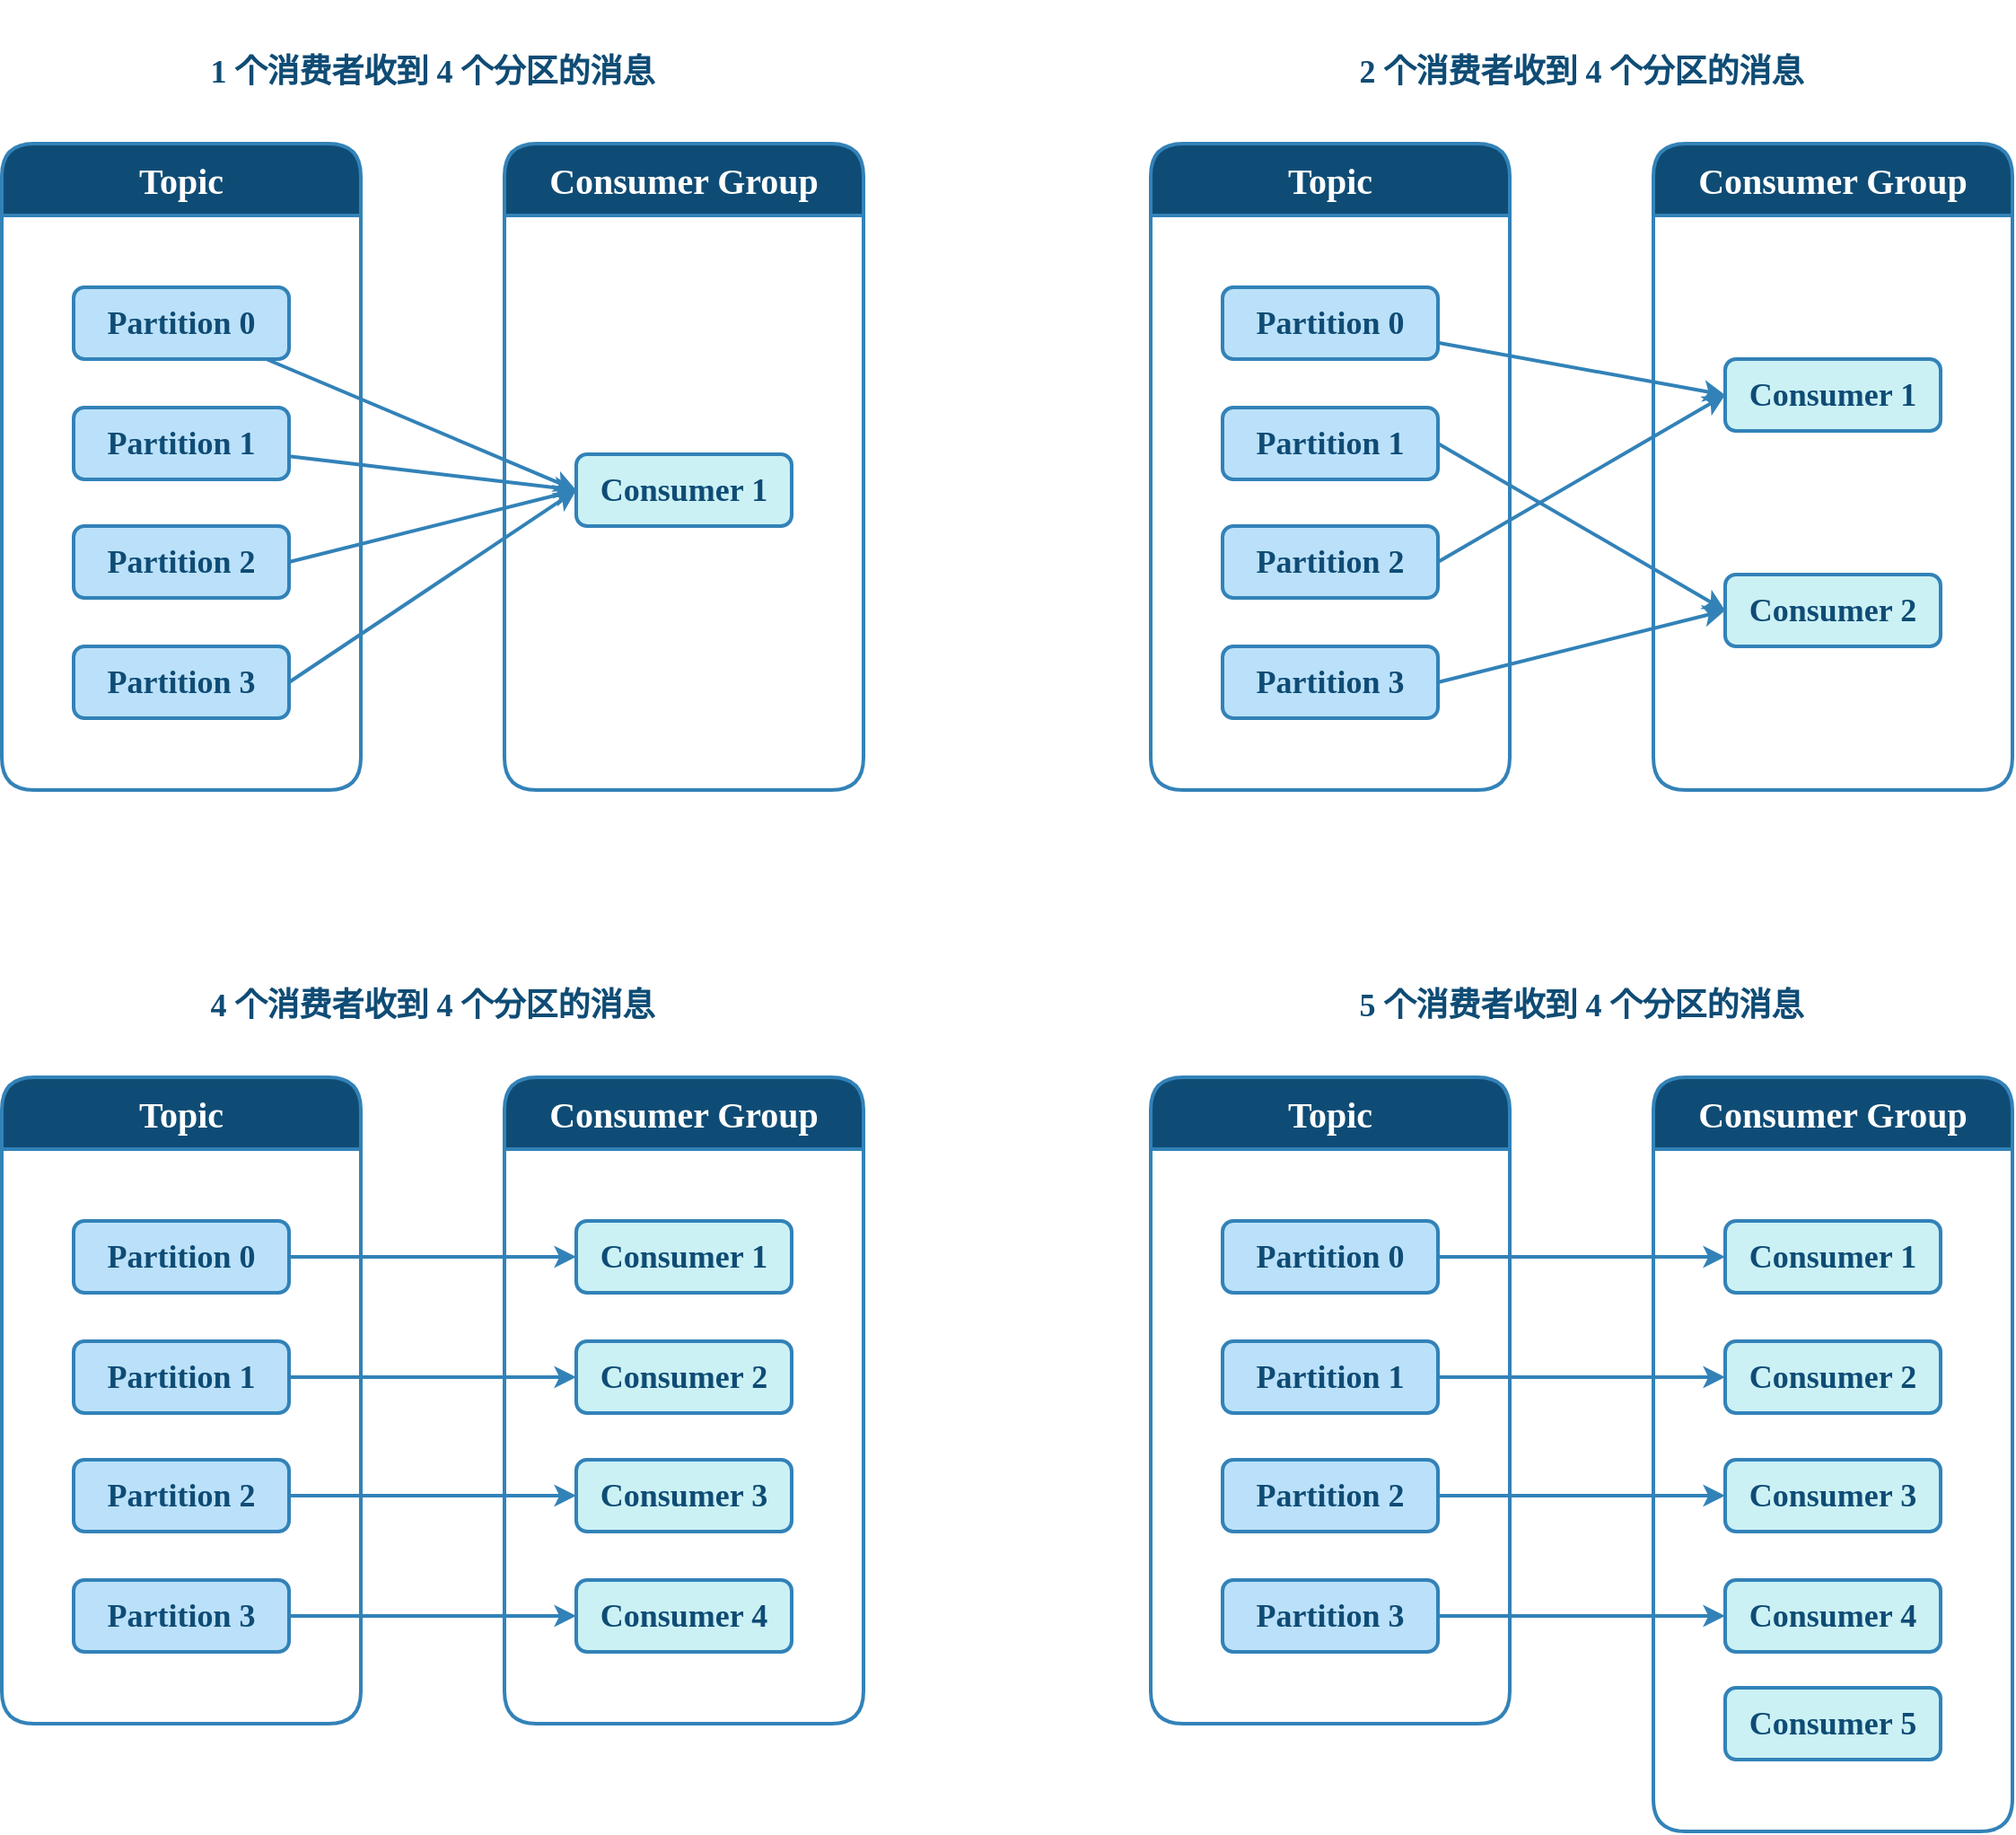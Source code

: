 <mxfile compressed="true" version="22.0.3" type="device" pages="3"><diagram id="V_rw0DIyoFfJU_OrGVso" name="消费者群组"><mxGraphModel dx="1050" dy="638" grid="1" gridSize="10" guides="1" tooltips="1" connect="1" arrows="1" fold="1" page="1" pageScale="1" pageWidth="1654" pageHeight="1169" math="0" shadow="0"><root><mxCell id="0"/><mxCell id="1" parent="0"/><mxCell id="Us1qPy2KGI9RhIy23v0Y-8" style="edgeStyle=none;shape=connector;rounded=1;orthogonalLoop=1;jettySize=auto;html=1;entryX=0;entryY=0.5;entryDx=0;entryDy=0;labelBackgroundColor=default;strokeColor=#3282B8;strokeWidth=2;align=center;verticalAlign=middle;fontFamily=Comic Sans MS;fontSize=18;fontColor=#0F4C75;endArrow=classic;startSize=80;" parent="1" source="HAytDhGZHZbrzxgGwB0i-1" target="HAytDhGZHZbrzxgGwB0i-2" edge="1"><mxGeometry relative="1" as="geometry"/></mxCell><mxCell id="Us1qPy2KGI9RhIy23v0Y-9" style="edgeStyle=none;shape=connector;rounded=1;orthogonalLoop=1;jettySize=auto;html=1;entryX=0;entryY=0.5;entryDx=0;entryDy=0;labelBackgroundColor=default;strokeColor=#3282B8;strokeWidth=2;align=center;verticalAlign=middle;fontFamily=Comic Sans MS;fontSize=18;fontColor=#0F4C75;endArrow=classic;startSize=80;" parent="1" source="Us1qPy2KGI9RhIy23v0Y-2" target="Us1qPy2KGI9RhIy23v0Y-3" edge="1"><mxGeometry relative="1" as="geometry"/></mxCell><mxCell id="Us1qPy2KGI9RhIy23v0Y-11" style="edgeStyle=none;shape=connector;rounded=1;orthogonalLoop=1;jettySize=auto;html=1;exitX=1;exitY=0.5;exitDx=0;exitDy=0;entryX=0;entryY=0.5;entryDx=0;entryDy=0;labelBackgroundColor=default;strokeColor=#3282B8;strokeWidth=2;align=center;verticalAlign=middle;fontFamily=Comic Sans MS;fontSize=18;fontColor=#0F4C75;endArrow=classic;startSize=80;" parent="1" source="Us1qPy2KGI9RhIy23v0Y-6" target="Us1qPy2KGI9RhIy23v0Y-5" edge="1"><mxGeometry relative="1" as="geometry"/></mxCell><mxCell id="Us1qPy2KGI9RhIy23v0Y-10" style="edgeStyle=none;shape=connector;rounded=1;orthogonalLoop=1;jettySize=auto;html=1;exitX=1;exitY=0.5;exitDx=0;exitDy=0;entryX=0;entryY=0.5;entryDx=0;entryDy=0;labelBackgroundColor=default;strokeColor=#3282B8;strokeWidth=2;align=center;verticalAlign=middle;fontFamily=Comic Sans MS;fontSize=18;fontColor=#0F4C75;endArrow=classic;startSize=80;" parent="1" source="Us1qPy2KGI9RhIy23v0Y-7" target="Us1qPy2KGI9RhIy23v0Y-4" edge="1"><mxGeometry relative="1" as="geometry"/></mxCell><mxCell id="4Ed3RR9Zntb8g5Ox0S2r-1" value="Topic" style="swimlane;whiteSpace=wrap;html=1;rounded=1;shadow=0;strokeColor=#3282B8;strokeWidth=2;align=center;verticalAlign=middle;fontFamily=Comic Sans MS;fontSize=20;fontColor=#FFFFFF;startSize=40;fillColor=#0F4C75;" parent="1" vertex="1"><mxGeometry x="280" y="680" width="200" height="360" as="geometry"/></mxCell><mxCell id="HAytDhGZHZbrzxgGwB0i-1" value="Partition 0" style="rounded=1;whiteSpace=wrap;html=1;shadow=0;strokeColor=#3282B8;strokeWidth=2;align=center;verticalAlign=middle;fontFamily=Comic Sans MS;fontSize=18;fontColor=#0F4C75;fillColor=#BBE1FA;fontStyle=1;spacing=0;" parent="4Ed3RR9Zntb8g5Ox0S2r-1" vertex="1"><mxGeometry x="40" y="80" width="120" height="40" as="geometry"/></mxCell><mxCell id="Us1qPy2KGI9RhIy23v0Y-2" value="Partition 1" style="rounded=1;whiteSpace=wrap;html=1;shadow=0;strokeColor=#3282B8;strokeWidth=2;align=center;verticalAlign=middle;fontFamily=Comic Sans MS;fontSize=18;fontColor=#0F4C75;fillColor=#BBE1FA;fontStyle=1;spacing=0;" parent="4Ed3RR9Zntb8g5Ox0S2r-1" vertex="1"><mxGeometry x="40" y="147" width="120" height="40" as="geometry"/></mxCell><mxCell id="Us1qPy2KGI9RhIy23v0Y-6" value="Partition 3" style="rounded=1;whiteSpace=wrap;html=1;shadow=0;strokeColor=#3282B8;strokeWidth=2;align=center;verticalAlign=middle;fontFamily=Comic Sans MS;fontSize=18;fontColor=#0F4C75;fillColor=#BBE1FA;fontStyle=1;spacing=0;" parent="4Ed3RR9Zntb8g5Ox0S2r-1" vertex="1"><mxGeometry x="40" y="280" width="120" height="40" as="geometry"/></mxCell><mxCell id="Us1qPy2KGI9RhIy23v0Y-7" value="Partition 2" style="rounded=1;whiteSpace=wrap;html=1;shadow=0;strokeColor=#3282B8;strokeWidth=2;align=center;verticalAlign=middle;fontFamily=Comic Sans MS;fontSize=18;fontColor=#0F4C75;fillColor=#BBE1FA;fontStyle=1;spacing=0;" parent="4Ed3RR9Zntb8g5Ox0S2r-1" vertex="1"><mxGeometry x="40" y="213" width="120" height="40" as="geometry"/></mxCell><mxCell id="4Ed3RR9Zntb8g5Ox0S2r-2" value="Consumer Group" style="swimlane;whiteSpace=wrap;html=1;rounded=1;shadow=0;strokeColor=#3282B8;strokeWidth=2;align=center;verticalAlign=middle;fontFamily=Comic Sans MS;fontSize=20;fontColor=#FFFFFF;startSize=40;fillColor=#0F4C75;" parent="1" vertex="1"><mxGeometry x="560" y="680" width="200" height="360" as="geometry"/></mxCell><mxCell id="HAytDhGZHZbrzxgGwB0i-2" value="Consumer 1" style="rounded=1;whiteSpace=wrap;html=1;shadow=0;strokeColor=#3282B8;strokeWidth=2;align=center;verticalAlign=middle;fontFamily=Comic Sans MS;fontSize=18;fontColor=#0F4C75;fillColor=#CBF1F5;fontStyle=1;spacing=0;" parent="4Ed3RR9Zntb8g5Ox0S2r-2" vertex="1"><mxGeometry x="40" y="80" width="120" height="40" as="geometry"/></mxCell><mxCell id="Us1qPy2KGI9RhIy23v0Y-3" value="Consumer 2" style="rounded=1;whiteSpace=wrap;html=1;shadow=0;strokeColor=#3282B8;strokeWidth=2;align=center;verticalAlign=middle;fontFamily=Comic Sans MS;fontSize=18;fontColor=#0F4C75;fillColor=#CBF1F5;fontStyle=1;spacing=0;" parent="4Ed3RR9Zntb8g5Ox0S2r-2" vertex="1"><mxGeometry x="40" y="147" width="120" height="40" as="geometry"/></mxCell><mxCell id="Us1qPy2KGI9RhIy23v0Y-4" value="Consumer 3" style="rounded=1;whiteSpace=wrap;html=1;shadow=0;strokeColor=#3282B8;strokeWidth=2;align=center;verticalAlign=middle;fontFamily=Comic Sans MS;fontSize=18;fontColor=#0F4C75;fillColor=#CBF1F5;fontStyle=1;spacing=0;" parent="4Ed3RR9Zntb8g5Ox0S2r-2" vertex="1"><mxGeometry x="40" y="213" width="120" height="40" as="geometry"/></mxCell><mxCell id="Us1qPy2KGI9RhIy23v0Y-5" value="Consumer 4" style="rounded=1;whiteSpace=wrap;html=1;shadow=0;strokeColor=#3282B8;strokeWidth=2;align=center;verticalAlign=middle;fontFamily=Comic Sans MS;fontSize=18;fontColor=#0F4C75;fillColor=#CBF1F5;fontStyle=1;spacing=0;" parent="4Ed3RR9Zntb8g5Ox0S2r-2" vertex="1"><mxGeometry x="40" y="280" width="120" height="40" as="geometry"/></mxCell><mxCell id="d4Aja4QJ43r3BfqKuNYv-1" value="4 个消费者收到 4 个分区的消息" style="rounded=1;whiteSpace=wrap;html=1;shadow=0;strokeColor=none;strokeWidth=2;align=center;verticalAlign=middle;fontFamily=Comic Sans MS;fontSize=18;fontColor=#0F4C75;fillColor=none;fontStyle=1;spacing=0;" parent="1" vertex="1"><mxGeometry x="280" y="600" width="480" height="80" as="geometry"/></mxCell><mxCell id="d4Aja4QJ43r3BfqKuNYv-2" style="edgeStyle=none;shape=connector;rounded=1;orthogonalLoop=1;jettySize=auto;html=1;entryX=0;entryY=0.5;entryDx=0;entryDy=0;labelBackgroundColor=default;strokeColor=#3282B8;strokeWidth=2;align=center;verticalAlign=middle;fontFamily=Comic Sans MS;fontSize=18;fontColor=#0F4C75;endArrow=classic;startSize=80;" parent="1" source="d4Aja4QJ43r3BfqKuNYv-7" target="d4Aja4QJ43r3BfqKuNYv-12" edge="1"><mxGeometry relative="1" as="geometry"/></mxCell><mxCell id="d4Aja4QJ43r3BfqKuNYv-3" style="edgeStyle=none;shape=connector;rounded=1;orthogonalLoop=1;jettySize=auto;html=1;entryX=0;entryY=0.5;entryDx=0;entryDy=0;labelBackgroundColor=default;strokeColor=#3282B8;strokeWidth=2;align=center;verticalAlign=middle;fontFamily=Comic Sans MS;fontSize=18;fontColor=#0F4C75;endArrow=classic;startSize=80;" parent="1" source="d4Aja4QJ43r3BfqKuNYv-8" target="d4Aja4QJ43r3BfqKuNYv-12" edge="1"><mxGeometry relative="1" as="geometry"><mxPoint x="600" y="327" as="targetPoint"/></mxGeometry></mxCell><mxCell id="d4Aja4QJ43r3BfqKuNYv-4" style="edgeStyle=none;shape=connector;rounded=1;orthogonalLoop=1;jettySize=auto;html=1;exitX=1;exitY=0.5;exitDx=0;exitDy=0;entryX=0;entryY=0.5;entryDx=0;entryDy=0;labelBackgroundColor=default;strokeColor=#3282B8;strokeWidth=2;align=center;verticalAlign=middle;fontFamily=Comic Sans MS;fontSize=18;fontColor=#0F4C75;endArrow=classic;startSize=80;" parent="1" source="d4Aja4QJ43r3BfqKuNYv-9" target="d4Aja4QJ43r3BfqKuNYv-12" edge="1"><mxGeometry relative="1" as="geometry"><mxPoint x="600" y="460" as="targetPoint"/></mxGeometry></mxCell><mxCell id="d4Aja4QJ43r3BfqKuNYv-5" style="edgeStyle=none;shape=connector;rounded=1;orthogonalLoop=1;jettySize=auto;html=1;exitX=1;exitY=0.5;exitDx=0;exitDy=0;entryX=0;entryY=0.5;entryDx=0;entryDy=0;labelBackgroundColor=default;strokeColor=#3282B8;strokeWidth=2;align=center;verticalAlign=middle;fontFamily=Comic Sans MS;fontSize=18;fontColor=#0F4C75;endArrow=classic;startSize=80;" parent="1" source="d4Aja4QJ43r3BfqKuNYv-10" target="d4Aja4QJ43r3BfqKuNYv-12" edge="1"><mxGeometry relative="1" as="geometry"><mxPoint x="600" y="393" as="targetPoint"/></mxGeometry></mxCell><mxCell id="d4Aja4QJ43r3BfqKuNYv-6" value="Topic" style="swimlane;whiteSpace=wrap;html=1;rounded=1;shadow=0;strokeColor=#3282B8;strokeWidth=2;align=center;verticalAlign=middle;fontFamily=Comic Sans MS;fontSize=20;fontColor=#FFFFFF;startSize=40;fillColor=#0F4C75;" parent="1" vertex="1"><mxGeometry x="280" y="160" width="200" height="360" as="geometry"/></mxCell><mxCell id="d4Aja4QJ43r3BfqKuNYv-7" value="Partition 0" style="rounded=1;whiteSpace=wrap;html=1;shadow=0;strokeColor=#3282B8;strokeWidth=2;align=center;verticalAlign=middle;fontFamily=Comic Sans MS;fontSize=18;fontColor=#0F4C75;fillColor=#BBE1FA;fontStyle=1;spacing=0;" parent="d4Aja4QJ43r3BfqKuNYv-6" vertex="1"><mxGeometry x="40" y="80" width="120" height="40" as="geometry"/></mxCell><mxCell id="d4Aja4QJ43r3BfqKuNYv-8" value="Partition 1" style="rounded=1;whiteSpace=wrap;html=1;shadow=0;strokeColor=#3282B8;strokeWidth=2;align=center;verticalAlign=middle;fontFamily=Comic Sans MS;fontSize=18;fontColor=#0F4C75;fillColor=#BBE1FA;fontStyle=1;spacing=0;" parent="d4Aja4QJ43r3BfqKuNYv-6" vertex="1"><mxGeometry x="40" y="147" width="120" height="40" as="geometry"/></mxCell><mxCell id="d4Aja4QJ43r3BfqKuNYv-9" value="Partition 3" style="rounded=1;whiteSpace=wrap;html=1;shadow=0;strokeColor=#3282B8;strokeWidth=2;align=center;verticalAlign=middle;fontFamily=Comic Sans MS;fontSize=18;fontColor=#0F4C75;fillColor=#BBE1FA;fontStyle=1;spacing=0;" parent="d4Aja4QJ43r3BfqKuNYv-6" vertex="1"><mxGeometry x="40" y="280" width="120" height="40" as="geometry"/></mxCell><mxCell id="d4Aja4QJ43r3BfqKuNYv-10" value="Partition 2" style="rounded=1;whiteSpace=wrap;html=1;shadow=0;strokeColor=#3282B8;strokeWidth=2;align=center;verticalAlign=middle;fontFamily=Comic Sans MS;fontSize=18;fontColor=#0F4C75;fillColor=#BBE1FA;fontStyle=1;spacing=0;" parent="d4Aja4QJ43r3BfqKuNYv-6" vertex="1"><mxGeometry x="40" y="213" width="120" height="40" as="geometry"/></mxCell><mxCell id="d4Aja4QJ43r3BfqKuNYv-11" value="Consumer Group" style="swimlane;whiteSpace=wrap;html=1;rounded=1;shadow=0;strokeColor=#3282B8;strokeWidth=2;align=center;verticalAlign=middle;fontFamily=Comic Sans MS;fontSize=20;fontColor=#FFFFFF;startSize=40;fillColor=#0F4C75;" parent="1" vertex="1"><mxGeometry x="560" y="160" width="200" height="360" as="geometry"/></mxCell><mxCell id="d4Aja4QJ43r3BfqKuNYv-12" value="Consumer 1" style="rounded=1;whiteSpace=wrap;html=1;shadow=0;strokeColor=#3282B8;strokeWidth=2;align=center;verticalAlign=middle;fontFamily=Comic Sans MS;fontSize=18;fontColor=#0F4C75;fillColor=#CBF1F5;fontStyle=1;spacing=0;" parent="d4Aja4QJ43r3BfqKuNYv-11" vertex="1"><mxGeometry x="40" y="173" width="120" height="40" as="geometry"/></mxCell><mxCell id="d4Aja4QJ43r3BfqKuNYv-16" value="1 个消费者收到 4 个分区的消息" style="rounded=1;whiteSpace=wrap;html=1;shadow=0;strokeColor=none;strokeWidth=2;align=center;verticalAlign=middle;fontFamily=Comic Sans MS;fontSize=18;fontColor=#0F4C75;fillColor=none;fontStyle=1;spacing=0;" parent="1" vertex="1"><mxGeometry x="280" y="80" width="480" height="80" as="geometry"/></mxCell><mxCell id="d4Aja4QJ43r3BfqKuNYv-17" style="edgeStyle=none;shape=connector;rounded=1;orthogonalLoop=1;jettySize=auto;html=1;entryX=0;entryY=0.5;entryDx=0;entryDy=0;labelBackgroundColor=default;strokeColor=#3282B8;strokeWidth=2;align=center;verticalAlign=middle;fontFamily=Comic Sans MS;fontSize=18;fontColor=#0F4C75;endArrow=classic;startSize=80;" parent="1" source="d4Aja4QJ43r3BfqKuNYv-22" target="d4Aja4QJ43r3BfqKuNYv-27" edge="1"><mxGeometry relative="1" as="geometry"/></mxCell><mxCell id="d4Aja4QJ43r3BfqKuNYv-18" style="edgeStyle=none;shape=connector;rounded=1;orthogonalLoop=1;jettySize=auto;html=1;entryX=0;entryY=0.5;entryDx=0;entryDy=0;labelBackgroundColor=default;strokeColor=#3282B8;strokeWidth=2;align=center;verticalAlign=middle;fontFamily=Comic Sans MS;fontSize=18;fontColor=#0F4C75;endArrow=classic;startSize=80;exitX=1;exitY=0.5;exitDx=0;exitDy=0;" parent="1" source="d4Aja4QJ43r3BfqKuNYv-23" target="d4Aja4QJ43r3BfqKuNYv-29" edge="1"><mxGeometry relative="1" as="geometry"><mxPoint x="1240" y="327" as="targetPoint"/></mxGeometry></mxCell><mxCell id="d4Aja4QJ43r3BfqKuNYv-19" style="edgeStyle=none;shape=connector;rounded=1;orthogonalLoop=1;jettySize=auto;html=1;exitX=1;exitY=0.5;exitDx=0;exitDy=0;entryX=0;entryY=0.5;entryDx=0;entryDy=0;labelBackgroundColor=default;strokeColor=#3282B8;strokeWidth=2;align=center;verticalAlign=middle;fontFamily=Comic Sans MS;fontSize=18;fontColor=#0F4C75;endArrow=classic;startSize=80;" parent="1" source="d4Aja4QJ43r3BfqKuNYv-24" target="d4Aja4QJ43r3BfqKuNYv-29" edge="1"><mxGeometry relative="1" as="geometry"><mxPoint x="1240" y="460" as="targetPoint"/></mxGeometry></mxCell><mxCell id="d4Aja4QJ43r3BfqKuNYv-20" style="edgeStyle=none;shape=connector;rounded=1;orthogonalLoop=1;jettySize=auto;html=1;exitX=1;exitY=0.5;exitDx=0;exitDy=0;entryX=0;entryY=0.5;entryDx=0;entryDy=0;labelBackgroundColor=default;strokeColor=#3282B8;strokeWidth=2;align=center;verticalAlign=middle;fontFamily=Comic Sans MS;fontSize=18;fontColor=#0F4C75;endArrow=classic;startSize=80;" parent="1" source="d4Aja4QJ43r3BfqKuNYv-25" target="d4Aja4QJ43r3BfqKuNYv-27" edge="1"><mxGeometry relative="1" as="geometry"><mxPoint x="1240" y="393" as="targetPoint"/></mxGeometry></mxCell><mxCell id="d4Aja4QJ43r3BfqKuNYv-21" value="Topic" style="swimlane;whiteSpace=wrap;html=1;rounded=1;shadow=0;strokeColor=#3282B8;strokeWidth=2;align=center;verticalAlign=middle;fontFamily=Comic Sans MS;fontSize=20;fontColor=#FFFFFF;startSize=40;fillColor=#0F4C75;" parent="1" vertex="1"><mxGeometry x="920" y="160" width="200" height="360" as="geometry"/></mxCell><mxCell id="d4Aja4QJ43r3BfqKuNYv-22" value="Partition 0" style="rounded=1;whiteSpace=wrap;html=1;shadow=0;strokeColor=#3282B8;strokeWidth=2;align=center;verticalAlign=middle;fontFamily=Comic Sans MS;fontSize=18;fontColor=#0F4C75;fillColor=#BBE1FA;fontStyle=1;spacing=0;" parent="d4Aja4QJ43r3BfqKuNYv-21" vertex="1"><mxGeometry x="40" y="80" width="120" height="40" as="geometry"/></mxCell><mxCell id="d4Aja4QJ43r3BfqKuNYv-23" value="Partition 1" style="rounded=1;whiteSpace=wrap;html=1;shadow=0;strokeColor=#3282B8;strokeWidth=2;align=center;verticalAlign=middle;fontFamily=Comic Sans MS;fontSize=18;fontColor=#0F4C75;fillColor=#BBE1FA;fontStyle=1;spacing=0;" parent="d4Aja4QJ43r3BfqKuNYv-21" vertex="1"><mxGeometry x="40" y="147" width="120" height="40" as="geometry"/></mxCell><mxCell id="d4Aja4QJ43r3BfqKuNYv-24" value="Partition 3" style="rounded=1;whiteSpace=wrap;html=1;shadow=0;strokeColor=#3282B8;strokeWidth=2;align=center;verticalAlign=middle;fontFamily=Comic Sans MS;fontSize=18;fontColor=#0F4C75;fillColor=#BBE1FA;fontStyle=1;spacing=0;" parent="d4Aja4QJ43r3BfqKuNYv-21" vertex="1"><mxGeometry x="40" y="280" width="120" height="40" as="geometry"/></mxCell><mxCell id="d4Aja4QJ43r3BfqKuNYv-25" value="Partition 2" style="rounded=1;whiteSpace=wrap;html=1;shadow=0;strokeColor=#3282B8;strokeWidth=2;align=center;verticalAlign=middle;fontFamily=Comic Sans MS;fontSize=18;fontColor=#0F4C75;fillColor=#BBE1FA;fontStyle=1;spacing=0;" parent="d4Aja4QJ43r3BfqKuNYv-21" vertex="1"><mxGeometry x="40" y="213" width="120" height="40" as="geometry"/></mxCell><mxCell id="d4Aja4QJ43r3BfqKuNYv-26" value="Consumer Group" style="swimlane;whiteSpace=wrap;html=1;rounded=1;shadow=0;strokeColor=#3282B8;strokeWidth=2;align=center;verticalAlign=middle;fontFamily=Comic Sans MS;fontSize=20;fontColor=#FFFFFF;startSize=40;fillColor=#0F4C75;" parent="1" vertex="1"><mxGeometry x="1200" y="160" width="200" height="360" as="geometry"/></mxCell><mxCell id="d4Aja4QJ43r3BfqKuNYv-27" value="Consumer 1" style="rounded=1;whiteSpace=wrap;html=1;shadow=0;strokeColor=#3282B8;strokeWidth=2;align=center;verticalAlign=middle;fontFamily=Comic Sans MS;fontSize=18;fontColor=#0F4C75;fillColor=#CBF1F5;fontStyle=1;spacing=0;" parent="d4Aja4QJ43r3BfqKuNYv-26" vertex="1"><mxGeometry x="40" y="120" width="120" height="40" as="geometry"/></mxCell><mxCell id="d4Aja4QJ43r3BfqKuNYv-29" value="Consumer 2" style="rounded=1;whiteSpace=wrap;html=1;shadow=0;strokeColor=#3282B8;strokeWidth=2;align=center;verticalAlign=middle;fontFamily=Comic Sans MS;fontSize=18;fontColor=#0F4C75;fillColor=#CBF1F5;fontStyle=1;spacing=0;" parent="d4Aja4QJ43r3BfqKuNYv-26" vertex="1"><mxGeometry x="40" y="240" width="120" height="40" as="geometry"/></mxCell><mxCell id="d4Aja4QJ43r3BfqKuNYv-28" value="2 个消费者收到 4 个分区的消息" style="rounded=1;whiteSpace=wrap;html=1;shadow=0;strokeColor=none;strokeWidth=2;align=center;verticalAlign=middle;fontFamily=Comic Sans MS;fontSize=18;fontColor=#0F4C75;fillColor=none;fontStyle=1;spacing=0;" parent="1" vertex="1"><mxGeometry x="920" y="80" width="480" height="80" as="geometry"/></mxCell><mxCell id="d4Aja4QJ43r3BfqKuNYv-43" style="edgeStyle=none;shape=connector;rounded=1;orthogonalLoop=1;jettySize=auto;html=1;entryX=0;entryY=0.5;entryDx=0;entryDy=0;labelBackgroundColor=default;strokeColor=#3282B8;strokeWidth=2;align=center;verticalAlign=middle;fontFamily=Comic Sans MS;fontSize=18;fontColor=#0F4C75;endArrow=classic;startSize=80;" parent="1" source="d4Aja4QJ43r3BfqKuNYv-48" target="d4Aja4QJ43r3BfqKuNYv-53" edge="1"><mxGeometry relative="1" as="geometry"/></mxCell><mxCell id="d4Aja4QJ43r3BfqKuNYv-44" style="edgeStyle=none;shape=connector;rounded=1;orthogonalLoop=1;jettySize=auto;html=1;entryX=0;entryY=0.5;entryDx=0;entryDy=0;labelBackgroundColor=default;strokeColor=#3282B8;strokeWidth=2;align=center;verticalAlign=middle;fontFamily=Comic Sans MS;fontSize=18;fontColor=#0F4C75;endArrow=classic;startSize=80;" parent="1" source="d4Aja4QJ43r3BfqKuNYv-49" target="d4Aja4QJ43r3BfqKuNYv-54" edge="1"><mxGeometry relative="1" as="geometry"/></mxCell><mxCell id="d4Aja4QJ43r3BfqKuNYv-45" style="edgeStyle=none;shape=connector;rounded=1;orthogonalLoop=1;jettySize=auto;html=1;exitX=1;exitY=0.5;exitDx=0;exitDy=0;entryX=0;entryY=0.5;entryDx=0;entryDy=0;labelBackgroundColor=default;strokeColor=#3282B8;strokeWidth=2;align=center;verticalAlign=middle;fontFamily=Comic Sans MS;fontSize=18;fontColor=#0F4C75;endArrow=classic;startSize=80;" parent="1" source="d4Aja4QJ43r3BfqKuNYv-50" target="d4Aja4QJ43r3BfqKuNYv-56" edge="1"><mxGeometry relative="1" as="geometry"/></mxCell><mxCell id="d4Aja4QJ43r3BfqKuNYv-46" style="edgeStyle=none;shape=connector;rounded=1;orthogonalLoop=1;jettySize=auto;html=1;exitX=1;exitY=0.5;exitDx=0;exitDy=0;entryX=0;entryY=0.5;entryDx=0;entryDy=0;labelBackgroundColor=default;strokeColor=#3282B8;strokeWidth=2;align=center;verticalAlign=middle;fontFamily=Comic Sans MS;fontSize=18;fontColor=#0F4C75;endArrow=classic;startSize=80;" parent="1" source="d4Aja4QJ43r3BfqKuNYv-51" target="d4Aja4QJ43r3BfqKuNYv-55" edge="1"><mxGeometry relative="1" as="geometry"/></mxCell><mxCell id="d4Aja4QJ43r3BfqKuNYv-47" value="Topic" style="swimlane;whiteSpace=wrap;html=1;rounded=1;shadow=0;strokeColor=#3282B8;strokeWidth=2;align=center;verticalAlign=middle;fontFamily=Comic Sans MS;fontSize=20;fontColor=#FFFFFF;startSize=40;fillColor=#0F4C75;" parent="1" vertex="1"><mxGeometry x="920" y="680" width="200" height="360" as="geometry"/></mxCell><mxCell id="d4Aja4QJ43r3BfqKuNYv-48" value="Partition 0" style="rounded=1;whiteSpace=wrap;html=1;shadow=0;strokeColor=#3282B8;strokeWidth=2;align=center;verticalAlign=middle;fontFamily=Comic Sans MS;fontSize=18;fontColor=#0F4C75;fillColor=#BBE1FA;fontStyle=1;spacing=0;" parent="d4Aja4QJ43r3BfqKuNYv-47" vertex="1"><mxGeometry x="40" y="80" width="120" height="40" as="geometry"/></mxCell><mxCell id="d4Aja4QJ43r3BfqKuNYv-49" value="Partition 1" style="rounded=1;whiteSpace=wrap;html=1;shadow=0;strokeColor=#3282B8;strokeWidth=2;align=center;verticalAlign=middle;fontFamily=Comic Sans MS;fontSize=18;fontColor=#0F4C75;fillColor=#BBE1FA;fontStyle=1;spacing=0;" parent="d4Aja4QJ43r3BfqKuNYv-47" vertex="1"><mxGeometry x="40" y="147" width="120" height="40" as="geometry"/></mxCell><mxCell id="d4Aja4QJ43r3BfqKuNYv-50" value="Partition 3" style="rounded=1;whiteSpace=wrap;html=1;shadow=0;strokeColor=#3282B8;strokeWidth=2;align=center;verticalAlign=middle;fontFamily=Comic Sans MS;fontSize=18;fontColor=#0F4C75;fillColor=#BBE1FA;fontStyle=1;spacing=0;" parent="d4Aja4QJ43r3BfqKuNYv-47" vertex="1"><mxGeometry x="40" y="280" width="120" height="40" as="geometry"/></mxCell><mxCell id="d4Aja4QJ43r3BfqKuNYv-51" value="Partition 2" style="rounded=1;whiteSpace=wrap;html=1;shadow=0;strokeColor=#3282B8;strokeWidth=2;align=center;verticalAlign=middle;fontFamily=Comic Sans MS;fontSize=18;fontColor=#0F4C75;fillColor=#BBE1FA;fontStyle=1;spacing=0;" parent="d4Aja4QJ43r3BfqKuNYv-47" vertex="1"><mxGeometry x="40" y="213" width="120" height="40" as="geometry"/></mxCell><mxCell id="d4Aja4QJ43r3BfqKuNYv-52" value="Consumer Group" style="swimlane;whiteSpace=wrap;html=1;rounded=1;shadow=0;strokeColor=#3282B8;strokeWidth=2;align=center;verticalAlign=middle;fontFamily=Comic Sans MS;fontSize=20;fontColor=#FFFFFF;startSize=40;fillColor=#0F4C75;" parent="1" vertex="1"><mxGeometry x="1200" y="680" width="200" height="420" as="geometry"/></mxCell><mxCell id="d4Aja4QJ43r3BfqKuNYv-53" value="Consumer 1" style="rounded=1;whiteSpace=wrap;html=1;shadow=0;strokeColor=#3282B8;strokeWidth=2;align=center;verticalAlign=middle;fontFamily=Comic Sans MS;fontSize=18;fontColor=#0F4C75;fillColor=#CBF1F5;fontStyle=1;spacing=0;" parent="d4Aja4QJ43r3BfqKuNYv-52" vertex="1"><mxGeometry x="40" y="80" width="120" height="40" as="geometry"/></mxCell><mxCell id="d4Aja4QJ43r3BfqKuNYv-54" value="Consumer 2" style="rounded=1;whiteSpace=wrap;html=1;shadow=0;strokeColor=#3282B8;strokeWidth=2;align=center;verticalAlign=middle;fontFamily=Comic Sans MS;fontSize=18;fontColor=#0F4C75;fillColor=#CBF1F5;fontStyle=1;spacing=0;" parent="d4Aja4QJ43r3BfqKuNYv-52" vertex="1"><mxGeometry x="40" y="147" width="120" height="40" as="geometry"/></mxCell><mxCell id="d4Aja4QJ43r3BfqKuNYv-55" value="Consumer 3" style="rounded=1;whiteSpace=wrap;html=1;shadow=0;strokeColor=#3282B8;strokeWidth=2;align=center;verticalAlign=middle;fontFamily=Comic Sans MS;fontSize=18;fontColor=#0F4C75;fillColor=#CBF1F5;fontStyle=1;spacing=0;" parent="d4Aja4QJ43r3BfqKuNYv-52" vertex="1"><mxGeometry x="40" y="213" width="120" height="40" as="geometry"/></mxCell><mxCell id="d4Aja4QJ43r3BfqKuNYv-56" value="Consumer 4" style="rounded=1;whiteSpace=wrap;html=1;shadow=0;strokeColor=#3282B8;strokeWidth=2;align=center;verticalAlign=middle;fontFamily=Comic Sans MS;fontSize=18;fontColor=#0F4C75;fillColor=#CBF1F5;fontStyle=1;spacing=0;" parent="d4Aja4QJ43r3BfqKuNYv-52" vertex="1"><mxGeometry x="40" y="280" width="120" height="40" as="geometry"/></mxCell><mxCell id="d4Aja4QJ43r3BfqKuNYv-57" value="5 个消费者收到 4 个分区的消息" style="rounded=1;whiteSpace=wrap;html=1;shadow=0;strokeColor=none;strokeWidth=2;align=center;verticalAlign=middle;fontFamily=Comic Sans MS;fontSize=18;fontColor=#0F4C75;fillColor=none;fontStyle=1;spacing=0;" parent="1" vertex="1"><mxGeometry x="920" y="600" width="480" height="80" as="geometry"/></mxCell><mxCell id="d4Aja4QJ43r3BfqKuNYv-58" value="Consumer 5" style="rounded=1;whiteSpace=wrap;html=1;shadow=0;strokeColor=#3282B8;strokeWidth=2;align=center;verticalAlign=middle;fontFamily=Comic Sans MS;fontSize=18;fontColor=#0F4C75;fillColor=#CBF1F5;fontStyle=1;spacing=0;" parent="1" vertex="1"><mxGeometry x="1240" y="1020" width="120" height="40" as="geometry"/></mxCell></root></mxGraphModel></diagram><diagram id="9VTA0Hl2uefTM8-qOoHs" name="消费者群组2"><mxGraphModel dx="-604" dy="638" grid="1" gridSize="10" guides="1" tooltips="1" connect="1" arrows="1" fold="1" page="1" pageScale="1" pageWidth="827" pageHeight="1169" math="0" shadow="0"><root><mxCell id="0"/><mxCell id="1" parent="0"/><mxCell id="ZKMP_8nfBiq8QmjtoRBo-13" value="2 个消费者群组对应 1 个主题" style="rounded=1;whiteSpace=wrap;html=1;shadow=0;strokeColor=none;strokeWidth=2;align=center;verticalAlign=middle;fontFamily=Comic Sans MS;fontSize=20;fontColor=#0F4C75;fillColor=none;fontStyle=1;spacing=0;" parent="1" vertex="1"><mxGeometry x="1800" y="80" width="480" height="80" as="geometry"/></mxCell><mxCell id="ZKMP_8nfBiq8QmjtoRBo-23" value="" style="group" parent="1" vertex="1" connectable="0"><mxGeometry x="1760" y="200" width="560" height="800" as="geometry"/></mxCell><mxCell id="ZKMP_8nfBiq8QmjtoRBo-5" value="Topic" style="swimlane;whiteSpace=wrap;html=1;rounded=1;shadow=0;strokeColor=#3282B8;strokeWidth=2;align=center;verticalAlign=middle;fontFamily=Comic Sans MS;fontSize=20;fontColor=#FFFFFF;startSize=40;fillColor=#0F4C75;" parent="ZKMP_8nfBiq8QmjtoRBo-23" vertex="1"><mxGeometry y="200" width="200" height="360" as="geometry"/></mxCell><mxCell id="ZKMP_8nfBiq8QmjtoRBo-6" value="Partition 0" style="rounded=1;whiteSpace=wrap;html=1;shadow=0;strokeColor=#3282B8;strokeWidth=2;align=center;verticalAlign=middle;fontFamily=Comic Sans MS;fontSize=18;fontColor=#0F4C75;fillColor=#BBE1FA;fontStyle=1;spacing=0;" parent="ZKMP_8nfBiq8QmjtoRBo-5" vertex="1"><mxGeometry x="40" y="80" width="120" height="40" as="geometry"/></mxCell><mxCell id="ZKMP_8nfBiq8QmjtoRBo-7" value="Partition 1" style="rounded=1;whiteSpace=wrap;html=1;shadow=0;strokeColor=#3282B8;strokeWidth=2;align=center;verticalAlign=middle;fontFamily=Comic Sans MS;fontSize=18;fontColor=#0F4C75;fillColor=#BBE1FA;fontStyle=1;spacing=0;" parent="ZKMP_8nfBiq8QmjtoRBo-5" vertex="1"><mxGeometry x="40" y="147" width="120" height="40" as="geometry"/></mxCell><mxCell id="ZKMP_8nfBiq8QmjtoRBo-8" value="Partition 3" style="rounded=1;whiteSpace=wrap;html=1;shadow=0;strokeColor=#3282B8;strokeWidth=2;align=center;verticalAlign=middle;fontFamily=Comic Sans MS;fontSize=18;fontColor=#0F4C75;fillColor=#BBE1FA;fontStyle=1;spacing=0;" parent="ZKMP_8nfBiq8QmjtoRBo-5" vertex="1"><mxGeometry x="40" y="280" width="120" height="40" as="geometry"/></mxCell><mxCell id="ZKMP_8nfBiq8QmjtoRBo-9" value="Partition 2" style="rounded=1;whiteSpace=wrap;html=1;shadow=0;strokeColor=#3282B8;strokeWidth=2;align=center;verticalAlign=middle;fontFamily=Comic Sans MS;fontSize=18;fontColor=#0F4C75;fillColor=#BBE1FA;fontStyle=1;spacing=0;" parent="ZKMP_8nfBiq8QmjtoRBo-5" vertex="1"><mxGeometry x="40" y="213" width="120" height="40" as="geometry"/></mxCell><mxCell id="ZKMP_8nfBiq8QmjtoRBo-10" value="Consumer Group 1" style="swimlane;whiteSpace=wrap;html=1;rounded=1;shadow=0;strokeColor=#3282B8;strokeWidth=2;align=center;verticalAlign=middle;fontFamily=Comic Sans MS;fontSize=20;fontColor=#FFFFFF;startSize=40;fillColor=#0F4C75;" parent="ZKMP_8nfBiq8QmjtoRBo-23" vertex="1"><mxGeometry x="360" width="200" height="360" as="geometry"/></mxCell><mxCell id="ZKMP_8nfBiq8QmjtoRBo-11" value="Consumer 1" style="rounded=1;whiteSpace=wrap;html=1;shadow=0;strokeColor=#3282B8;strokeWidth=2;align=center;verticalAlign=middle;fontFamily=Comic Sans MS;fontSize=18;fontColor=#0F4C75;fillColor=#CBF1F5;fontStyle=1;spacing=0;" parent="ZKMP_8nfBiq8QmjtoRBo-10" vertex="1"><mxGeometry x="40" y="120" width="120" height="40" as="geometry"/></mxCell><mxCell id="ZKMP_8nfBiq8QmjtoRBo-12" value="Consumer 2" style="rounded=1;whiteSpace=wrap;html=1;shadow=0;strokeColor=#3282B8;strokeWidth=2;align=center;verticalAlign=middle;fontFamily=Comic Sans MS;fontSize=18;fontColor=#0F4C75;fillColor=#CBF1F5;fontStyle=1;spacing=0;" parent="ZKMP_8nfBiq8QmjtoRBo-10" vertex="1"><mxGeometry x="40" y="240" width="120" height="40" as="geometry"/></mxCell><mxCell id="ZKMP_8nfBiq8QmjtoRBo-1" style="edgeStyle=none;shape=connector;rounded=1;orthogonalLoop=1;jettySize=auto;html=1;entryX=0;entryY=0.5;entryDx=0;entryDy=0;labelBackgroundColor=default;strokeColor=#3282B8;strokeWidth=2;align=center;verticalAlign=middle;fontFamily=Comic Sans MS;fontSize=18;fontColor=#0F4C75;endArrow=classic;startSize=80;exitX=1;exitY=0.25;exitDx=0;exitDy=0;" parent="ZKMP_8nfBiq8QmjtoRBo-23" source="ZKMP_8nfBiq8QmjtoRBo-6" target="ZKMP_8nfBiq8QmjtoRBo-11" edge="1"><mxGeometry relative="1" as="geometry"/></mxCell><mxCell id="ZKMP_8nfBiq8QmjtoRBo-4" style="edgeStyle=none;shape=connector;rounded=1;orthogonalLoop=1;jettySize=auto;html=1;exitX=1;exitY=0.25;exitDx=0;exitDy=0;entryX=0;entryY=0.5;entryDx=0;entryDy=0;labelBackgroundColor=default;strokeColor=#3282B8;strokeWidth=2;align=center;verticalAlign=middle;fontFamily=Comic Sans MS;fontSize=18;fontColor=#0F4C75;endArrow=classic;startSize=80;" parent="ZKMP_8nfBiq8QmjtoRBo-23" source="ZKMP_8nfBiq8QmjtoRBo-9" target="ZKMP_8nfBiq8QmjtoRBo-11" edge="1"><mxGeometry relative="1" as="geometry"><mxPoint x="400" y="233" as="targetPoint"/></mxGeometry></mxCell><mxCell id="ZKMP_8nfBiq8QmjtoRBo-2" style="edgeStyle=none;shape=connector;rounded=1;orthogonalLoop=1;jettySize=auto;html=1;entryX=0;entryY=0.5;entryDx=0;entryDy=0;labelBackgroundColor=default;strokeColor=#3282B8;strokeWidth=2;align=center;verticalAlign=middle;fontFamily=Comic Sans MS;fontSize=18;fontColor=#0F4C75;endArrow=classic;startSize=80;exitX=1;exitY=0.25;exitDx=0;exitDy=0;" parent="ZKMP_8nfBiq8QmjtoRBo-23" source="ZKMP_8nfBiq8QmjtoRBo-7" target="ZKMP_8nfBiq8QmjtoRBo-12" edge="1"><mxGeometry relative="1" as="geometry"><mxPoint x="400" y="167" as="targetPoint"/></mxGeometry></mxCell><mxCell id="ZKMP_8nfBiq8QmjtoRBo-3" style="edgeStyle=none;shape=connector;rounded=1;orthogonalLoop=1;jettySize=auto;html=1;exitX=1;exitY=0.25;exitDx=0;exitDy=0;entryX=0;entryY=0.5;entryDx=0;entryDy=0;labelBackgroundColor=default;strokeColor=#3282B8;strokeWidth=2;align=center;verticalAlign=middle;fontFamily=Comic Sans MS;fontSize=18;fontColor=#0F4C75;endArrow=classic;startSize=80;" parent="ZKMP_8nfBiq8QmjtoRBo-23" source="ZKMP_8nfBiq8QmjtoRBo-8" target="ZKMP_8nfBiq8QmjtoRBo-12" edge="1"><mxGeometry relative="1" as="geometry"><mxPoint x="400" y="300" as="targetPoint"/></mxGeometry></mxCell><mxCell id="ZKMP_8nfBiq8QmjtoRBo-14" value="Consumer Group 2" style="swimlane;whiteSpace=wrap;html=1;rounded=1;shadow=0;strokeColor=#3282B8;strokeWidth=2;align=center;verticalAlign=middle;fontFamily=Comic Sans MS;fontSize=20;fontColor=#FFFFFF;startSize=40;fillColor=#0F4C75;" parent="ZKMP_8nfBiq8QmjtoRBo-23" vertex="1"><mxGeometry x="360" y="440" width="200" height="360" as="geometry"/></mxCell><mxCell id="ZKMP_8nfBiq8QmjtoRBo-15" value="Consumer 1" style="rounded=1;whiteSpace=wrap;html=1;shadow=0;strokeColor=#3282B8;strokeWidth=2;align=center;verticalAlign=middle;fontFamily=Comic Sans MS;fontSize=18;fontColor=#0F4C75;fillColor=#CBF1F5;fontStyle=1;spacing=0;" parent="ZKMP_8nfBiq8QmjtoRBo-14" vertex="1"><mxGeometry x="40" y="80" width="120" height="40" as="geometry"/></mxCell><mxCell id="ZKMP_8nfBiq8QmjtoRBo-16" value="Consumer 2" style="rounded=1;whiteSpace=wrap;html=1;shadow=0;strokeColor=#3282B8;strokeWidth=2;align=center;verticalAlign=middle;fontFamily=Comic Sans MS;fontSize=18;fontColor=#0F4C75;fillColor=#CBF1F5;fontStyle=1;spacing=0;" parent="ZKMP_8nfBiq8QmjtoRBo-14" vertex="1"><mxGeometry x="40" y="147" width="120" height="40" as="geometry"/></mxCell><mxCell id="ZKMP_8nfBiq8QmjtoRBo-17" value="Consumer 3" style="rounded=1;whiteSpace=wrap;html=1;shadow=0;strokeColor=#3282B8;strokeWidth=2;align=center;verticalAlign=middle;fontFamily=Comic Sans MS;fontSize=18;fontColor=#0F4C75;fillColor=#CBF1F5;fontStyle=1;spacing=0;" parent="ZKMP_8nfBiq8QmjtoRBo-14" vertex="1"><mxGeometry x="40" y="213" width="120" height="40" as="geometry"/></mxCell><mxCell id="ZKMP_8nfBiq8QmjtoRBo-18" value="Consumer 4" style="rounded=1;whiteSpace=wrap;html=1;shadow=0;strokeColor=#3282B8;strokeWidth=2;align=center;verticalAlign=middle;fontFamily=Comic Sans MS;fontSize=18;fontColor=#0F4C75;fillColor=#CBF1F5;fontStyle=1;spacing=0;" parent="ZKMP_8nfBiq8QmjtoRBo-14" vertex="1"><mxGeometry x="40" y="280" width="120" height="40" as="geometry"/></mxCell><mxCell id="ZKMP_8nfBiq8QmjtoRBo-19" style="edgeStyle=none;shape=connector;rounded=1;orthogonalLoop=1;jettySize=auto;html=1;exitX=1;exitY=0.75;exitDx=0;exitDy=0;entryX=0;entryY=0.5;entryDx=0;entryDy=0;labelBackgroundColor=default;strokeColor=#9673a6;strokeWidth=2;align=center;verticalAlign=middle;fontFamily=Comic Sans MS;fontSize=20;fontColor=#FFFFFF;endArrow=classic;startSize=80;fillColor=#e1d5e7;" parent="ZKMP_8nfBiq8QmjtoRBo-23" source="ZKMP_8nfBiq8QmjtoRBo-6" target="ZKMP_8nfBiq8QmjtoRBo-15" edge="1"><mxGeometry relative="1" as="geometry"/></mxCell><mxCell id="ZKMP_8nfBiq8QmjtoRBo-20" style="edgeStyle=none;shape=connector;rounded=1;orthogonalLoop=1;jettySize=auto;html=1;exitX=1;exitY=0.75;exitDx=0;exitDy=0;entryX=0;entryY=0.5;entryDx=0;entryDy=0;labelBackgroundColor=default;strokeColor=#9673a6;strokeWidth=2;align=center;verticalAlign=middle;fontFamily=Comic Sans MS;fontSize=20;fontColor=#FFFFFF;endArrow=classic;startSize=80;fillColor=#e1d5e7;" parent="ZKMP_8nfBiq8QmjtoRBo-23" source="ZKMP_8nfBiq8QmjtoRBo-7" target="ZKMP_8nfBiq8QmjtoRBo-16" edge="1"><mxGeometry relative="1" as="geometry"/></mxCell><mxCell id="ZKMP_8nfBiq8QmjtoRBo-21" style="edgeStyle=none;shape=connector;rounded=1;orthogonalLoop=1;jettySize=auto;html=1;exitX=1;exitY=0.75;exitDx=0;exitDy=0;entryX=0;entryY=0.5;entryDx=0;entryDy=0;labelBackgroundColor=default;strokeColor=#9673a6;strokeWidth=2;align=center;verticalAlign=middle;fontFamily=Comic Sans MS;fontSize=20;fontColor=#FFFFFF;endArrow=classic;startSize=80;fillColor=#e1d5e7;" parent="ZKMP_8nfBiq8QmjtoRBo-23" source="ZKMP_8nfBiq8QmjtoRBo-9" target="ZKMP_8nfBiq8QmjtoRBo-17" edge="1"><mxGeometry relative="1" as="geometry"/></mxCell><mxCell id="ZKMP_8nfBiq8QmjtoRBo-22" style="edgeStyle=none;shape=connector;rounded=1;orthogonalLoop=1;jettySize=auto;html=1;exitX=1;exitY=0.75;exitDx=0;exitDy=0;entryX=0;entryY=0.5;entryDx=0;entryDy=0;labelBackgroundColor=default;strokeColor=#9673a6;strokeWidth=2;align=center;verticalAlign=middle;fontFamily=Comic Sans MS;fontSize=20;fontColor=#FFFFFF;endArrow=classic;startSize=80;fillColor=#e1d5e7;" parent="ZKMP_8nfBiq8QmjtoRBo-23" source="ZKMP_8nfBiq8QmjtoRBo-8" target="ZKMP_8nfBiq8QmjtoRBo-18" edge="1"><mxGeometry relative="1" as="geometry"/></mxCell></root></mxGraphModel></diagram><diagram name="分区再均衡" id="GripujSzcXWeRRAk9j3R"><mxGraphModel dx="-419" dy="751" grid="1" gridSize="10" guides="1" tooltips="1" connect="1" arrows="1" fold="1" page="1" pageScale="1" pageWidth="1654" pageHeight="1169" math="0" shadow="0"><root><mxCell id="1OkGeb0U2jBZ7I7Z7x2E-0"/><mxCell id="1OkGeb0U2jBZ7I7Z7x2E-1" parent="1OkGeb0U2jBZ7I7Z7x2E-0"/><mxCell id="ipzKiymfTBisalG6tLWj-1" value="&lt;div&gt;群组协调器&lt;/div&gt;&lt;div&gt;（Coordinator）&lt;/div&gt;" style="rounded=1;whiteSpace=wrap;html=1;shadow=0;strokeColor=#3282B8;strokeWidth=2;align=center;verticalAlign=middle;fontFamily=Comic Sans MS;fontSize=18;fontColor=#0F4C75;fillColor=#BBE1FA;fontStyle=1" vertex="1" parent="1OkGeb0U2jBZ7I7Z7x2E-1"><mxGeometry x="2760" y="320" width="160" height="520" as="geometry"/></mxCell><mxCell id="IcGS8VkHmj_WRNvisL2B-4" value="Consumer Group" style="swimlane;whiteSpace=wrap;html=1;rounded=1;shadow=0;strokeColor=#3282B8;strokeWidth=2;align=center;verticalAlign=middle;fontFamily=Comic Sans MS;fontSize=20;fontColor=#FFFFFF;fillColor=#0F4C75;startSize=80;fontStyle=1" parent="1OkGeb0U2jBZ7I7Z7x2E-1" vertex="1"><mxGeometry x="2280" y="280" width="241.5" height="560" as="geometry"/></mxCell><mxCell id="ipzKiymfTBisalG6tLWj-2" value="Consumer2" style="rounded=1;whiteSpace=wrap;html=1;shadow=0;strokeColor=#3282B8;strokeWidth=2;align=center;verticalAlign=middle;fontFamily=Comic Sans MS;fontSize=18;fontColor=#0F4C75;fillColor=#CBF1F5;fontStyle=1" vertex="1" parent="IcGS8VkHmj_WRNvisL2B-4"><mxGeometry x="41.5" y="120" width="160" height="80" as="geometry"/></mxCell><mxCell id="ipzKiymfTBisalG6tLWj-3" value="Consumer1&lt;br&gt;（Leader）" style="rounded=1;whiteSpace=wrap;html=1;shadow=0;strokeColor=#3282B8;strokeWidth=2;align=center;verticalAlign=middle;fontFamily=Comic Sans MS;fontSize=18;fontColor=#0F4C75;fillColor=#CBF1F5;fontStyle=1" vertex="1" parent="IcGS8VkHmj_WRNvisL2B-4"><mxGeometry x="41.5" y="280" width="160" height="80" as="geometry"/></mxCell><mxCell id="ipzKiymfTBisalG6tLWj-4" value="Consumer3" style="rounded=1;whiteSpace=wrap;html=1;shadow=0;strokeColor=#3282B8;strokeWidth=2;align=center;verticalAlign=middle;fontFamily=Comic Sans MS;fontSize=18;fontColor=#0F4C75;fillColor=#CBF1F5;fontStyle=1" vertex="1" parent="IcGS8VkHmj_WRNvisL2B-4"><mxGeometry x="41.5" y="440" width="160" height="80" as="geometry"/></mxCell><mxCell id="ipzKiymfTBisalG6tLWj-6" style="edgeStyle=orthogonalEdgeStyle;shape=connector;rounded=1;orthogonalLoop=1;jettySize=auto;html=1;exitX=0.5;exitY=0;exitDx=0;exitDy=0;entryX=0;entryY=0.5;entryDx=0;entryDy=0;labelBackgroundColor=default;strokeColor=#3282B8;strokeWidth=2;align=center;verticalAlign=middle;fontFamily=Comic Sans MS;fontSize=18;fontColor=#FFFFFF;endArrow=classic;startSize=80;" edge="1" parent="IcGS8VkHmj_WRNvisL2B-4" source="ipzKiymfTBisalG6tLWj-3" target="ipzKiymfTBisalG6tLWj-3"><mxGeometry relative="1" as="geometry"><Array as="points"><mxPoint x="122" y="240"/><mxPoint x="-40" y="240"/><mxPoint x="-40" y="320"/></Array></mxGeometry></mxCell><mxCell id="ipzKiymfTBisalG6tLWj-7" value="" style="rounded=1;whiteSpace=wrap;html=1;shadow=0;strokeColor=none;strokeWidth=2;align=center;verticalAlign=middle;fontFamily=Comic Sans MS;fontSize=18;fillColor=none;fontStyle=1" vertex="1" parent="IcGS8VkHmj_WRNvisL2B-4"><mxGeometry x="201" y="280" width="40" height="40" as="geometry"/></mxCell><mxCell id="ipzKiymfTBisalG6tLWj-9" value="" style="rounded=1;whiteSpace=wrap;html=1;shadow=0;strokeColor=none;strokeWidth=2;align=center;verticalAlign=middle;fontFamily=Comic Sans MS;fontSize=18;fillColor=none;fontStyle=1" vertex="1" parent="IcGS8VkHmj_WRNvisL2B-4"><mxGeometry x="201" y="320" width="40" height="40" as="geometry"/></mxCell><mxCell id="ipzKiymfTBisalG6tLWj-15" style="edgeStyle=orthogonalEdgeStyle;shape=connector;rounded=1;orthogonalLoop=1;jettySize=auto;html=1;entryX=1;entryY=0.5;entryDx=0;entryDy=0;labelBackgroundColor=default;strokeColor=#3282B8;strokeWidth=2;align=center;verticalAlign=middle;fontFamily=Comic Sans MS;fontSize=18;fontColor=#FFFFFF;endArrow=classic;startSize=80;" edge="1" parent="1OkGeb0U2jBZ7I7Z7x2E-1" source="IcGS8VkHmj_WRNvisL2B-57" target="ipzKiymfTBisalG6tLWj-2"><mxGeometry relative="1" as="geometry"/></mxCell><mxCell id="IcGS8VkHmj_WRNvisL2B-57" value="" style="rounded=1;whiteSpace=wrap;html=1;shadow=0;strokeColor=none;strokeWidth=2;align=center;verticalAlign=middle;fontFamily=Comic Sans MS;fontSize=18;fillColor=none;fontStyle=1" parent="1OkGeb0U2jBZ7I7Z7x2E-1" vertex="1"><mxGeometry x="2760" y="420" width="40" height="40" as="geometry"/></mxCell><mxCell id="IcGS8VkHmj_WRNvisL2B-61" style="edgeStyle=orthogonalEdgeStyle;shape=connector;rounded=1;orthogonalLoop=1;jettySize=auto;html=1;labelBackgroundColor=default;strokeColor=#3282B8;strokeWidth=2;align=center;verticalAlign=middle;fontFamily=Comic Sans MS;fontSize=18;fontColor=#FFFFFF;endArrow=classic;startSize=80;entryX=1;entryY=0.5;entryDx=0;entryDy=0;" parent="1OkGeb0U2jBZ7I7Z7x2E-1" source="IcGS8VkHmj_WRNvisL2B-60" target="ipzKiymfTBisalG6tLWj-7" edge="1"><mxGeometry relative="1" as="geometry"><mxPoint x="2521" y="500" as="targetPoint"/></mxGeometry></mxCell><mxCell id="IcGS8VkHmj_WRNvisL2B-60" value="" style="rounded=1;whiteSpace=wrap;html=1;shadow=0;strokeColor=none;strokeWidth=2;align=center;verticalAlign=middle;fontFamily=Comic Sans MS;fontSize=18;fillColor=none;fontStyle=1" parent="1OkGeb0U2jBZ7I7Z7x2E-1" vertex="1"><mxGeometry x="2760" y="560" width="40" height="40" as="geometry"/></mxCell><mxCell id="IcGS8VkHmj_WRNvisL2B-63" value="获取群组成员列表" style="rounded=1;whiteSpace=wrap;html=1;shadow=0;strokeColor=none;strokeWidth=2;align=left;verticalAlign=middle;fontFamily=Comic Sans MS;fontSize=18;fillColor=none;fontStyle=0;fontColor=#0F4C75;" parent="1OkGeb0U2jBZ7I7Z7x2E-1" vertex="1"><mxGeometry x="2580" y="540" width="221" height="40" as="geometry"/></mxCell><mxCell id="IcGS8VkHmj_WRNvisL2B-64" value="&lt;div&gt;为所有Consumer&lt;/div&gt;&lt;div&gt;分配Partition&lt;/div&gt;" style="rounded=1;whiteSpace=wrap;html=1;shadow=0;strokeColor=none;strokeWidth=2;align=left;verticalAlign=middle;fontFamily=Comic Sans MS;fontSize=18;fillColor=none;fontStyle=0;fontColor=#0F4C75;" parent="1OkGeb0U2jBZ7I7Z7x2E-1" vertex="1"><mxGeometry x="2080" y="530" width="160" height="60" as="geometry"/></mxCell><mxCell id="IcGS8VkHmj_WRNvisL2B-77" value="4" style="ellipse;whiteSpace=wrap;html=1;aspect=fixed;rounded=1;shadow=0;strokeColor=#3282B8;strokeWidth=2;align=center;verticalAlign=middle;fontFamily=Comic Sans MS;fontSize=18;startSize=80;fillColor=#e1d5e7;" parent="1OkGeb0U2jBZ7I7Z7x2E-1" vertex="1"><mxGeometry x="2541" y="385" width="30" height="30" as="geometry"/></mxCell><mxCell id="IcGS8VkHmj_WRNvisL2B-78" value="1" style="ellipse;whiteSpace=wrap;html=1;aspect=fixed;rounded=1;shadow=0;strokeColor=#3282B8;strokeWidth=2;align=center;verticalAlign=middle;fontFamily=Comic Sans MS;fontSize=18;startSize=80;fillColor=#e1d5e7;" parent="1OkGeb0U2jBZ7I7Z7x2E-1" vertex="1"><mxGeometry x="2541" y="545" width="30" height="30" as="geometry"/></mxCell><mxCell id="ipzKiymfTBisalG6tLWj-8" value="2" style="ellipse;whiteSpace=wrap;html=1;aspect=fixed;rounded=1;shadow=0;strokeColor=#3282B8;strokeWidth=2;align=center;verticalAlign=middle;fontFamily=Comic Sans MS;fontSize=18;startSize=80;fillColor=#e1d5e7;" vertex="1" parent="1OkGeb0U2jBZ7I7Z7x2E-1"><mxGeometry x="2040" y="545" width="30" height="30" as="geometry"/></mxCell><mxCell id="ipzKiymfTBisalG6tLWj-10" value="" style="rounded=1;whiteSpace=wrap;html=1;shadow=0;strokeColor=none;strokeWidth=2;align=center;verticalAlign=middle;fontFamily=Comic Sans MS;fontSize=18;fillColor=none;fontStyle=1" vertex="1" parent="1OkGeb0U2jBZ7I7Z7x2E-1"><mxGeometry x="2760" y="600" width="40" height="40" as="geometry"/></mxCell><mxCell id="ipzKiymfTBisalG6tLWj-11" style="edgeStyle=orthogonalEdgeStyle;shape=connector;rounded=1;orthogonalLoop=1;jettySize=auto;html=1;exitX=1;exitY=0.5;exitDx=0;exitDy=0;entryX=0;entryY=0.5;entryDx=0;entryDy=0;labelBackgroundColor=default;strokeColor=#3282B8;strokeWidth=2;align=center;verticalAlign=middle;fontFamily=Comic Sans MS;fontSize=18;fontColor=#FFFFFF;endArrow=classic;startSize=80;" edge="1" parent="1OkGeb0U2jBZ7I7Z7x2E-1" source="ipzKiymfTBisalG6tLWj-9" target="ipzKiymfTBisalG6tLWj-10"><mxGeometry relative="1" as="geometry"/></mxCell><mxCell id="ipzKiymfTBisalG6tLWj-12" value="将分区结果发送给群组协调器" style="rounded=1;whiteSpace=wrap;html=1;shadow=0;strokeColor=none;strokeWidth=2;align=left;verticalAlign=middle;fontFamily=Comic Sans MS;fontSize=18;fillColor=none;fontStyle=0;fontColor=#0F4C75;" vertex="1" parent="1OkGeb0U2jBZ7I7Z7x2E-1"><mxGeometry x="2580" y="620" width="140" height="80" as="geometry"/></mxCell><mxCell id="ipzKiymfTBisalG6tLWj-13" value="3" style="ellipse;whiteSpace=wrap;html=1;aspect=fixed;rounded=1;shadow=0;strokeColor=#3282B8;strokeWidth=2;align=center;verticalAlign=middle;fontFamily=Comic Sans MS;fontSize=18;startSize=80;fillColor=#e1d5e7;" vertex="1" parent="1OkGeb0U2jBZ7I7Z7x2E-1"><mxGeometry x="2541" y="640" width="30" height="30" as="geometry"/></mxCell><mxCell id="ipzKiymfTBisalG6tLWj-14" value="告知Consumer其所负责的Partition" style="rounded=1;whiteSpace=wrap;html=1;shadow=0;strokeColor=none;strokeWidth=2;align=left;verticalAlign=middle;fontFamily=Comic Sans MS;fontSize=18;fillColor=none;fontStyle=0;fontColor=#0F4C75;" vertex="1" parent="1OkGeb0U2jBZ7I7Z7x2E-1"><mxGeometry x="2580" y="360" width="170" height="80" as="geometry"/></mxCell><mxCell id="ipzKiymfTBisalG6tLWj-17" style="edgeStyle=orthogonalEdgeStyle;shape=connector;rounded=1;orthogonalLoop=1;jettySize=auto;html=1;entryX=1;entryY=0.5;entryDx=0;entryDy=0;labelBackgroundColor=default;strokeColor=#3282B8;strokeWidth=2;align=center;verticalAlign=middle;fontFamily=Comic Sans MS;fontSize=18;fontColor=#FFFFFF;endArrow=classic;startSize=80;" edge="1" parent="1OkGeb0U2jBZ7I7Z7x2E-1" source="ipzKiymfTBisalG6tLWj-16" target="ipzKiymfTBisalG6tLWj-4"><mxGeometry relative="1" as="geometry"/></mxCell><mxCell id="ipzKiymfTBisalG6tLWj-16" value="" style="rounded=1;whiteSpace=wrap;html=1;shadow=0;strokeColor=none;strokeWidth=2;align=center;verticalAlign=middle;fontFamily=Comic Sans MS;fontSize=18;fillColor=none;fontStyle=1" vertex="1" parent="1OkGeb0U2jBZ7I7Z7x2E-1"><mxGeometry x="2760" y="740" width="40" height="40" as="geometry"/></mxCell><mxCell id="ipzKiymfTBisalG6tLWj-18" value="4" style="ellipse;whiteSpace=wrap;html=1;aspect=fixed;rounded=1;shadow=0;strokeColor=#3282B8;strokeWidth=2;align=center;verticalAlign=middle;fontFamily=Comic Sans MS;fontSize=18;startSize=80;fillColor=#e1d5e7;" vertex="1" parent="1OkGeb0U2jBZ7I7Z7x2E-1"><mxGeometry x="2541" y="785" width="30" height="30" as="geometry"/></mxCell><mxCell id="ipzKiymfTBisalG6tLWj-19" value="告知Consumer其所负责的Partition" style="rounded=1;whiteSpace=wrap;html=1;shadow=0;strokeColor=none;strokeWidth=2;align=left;verticalAlign=middle;fontFamily=Comic Sans MS;fontSize=18;fillColor=none;fontStyle=0;fontColor=#0F4C75;" vertex="1" parent="1OkGeb0U2jBZ7I7Z7x2E-1"><mxGeometry x="2580" y="760" width="170" height="80" as="geometry"/></mxCell></root></mxGraphModel></diagram></mxfile>